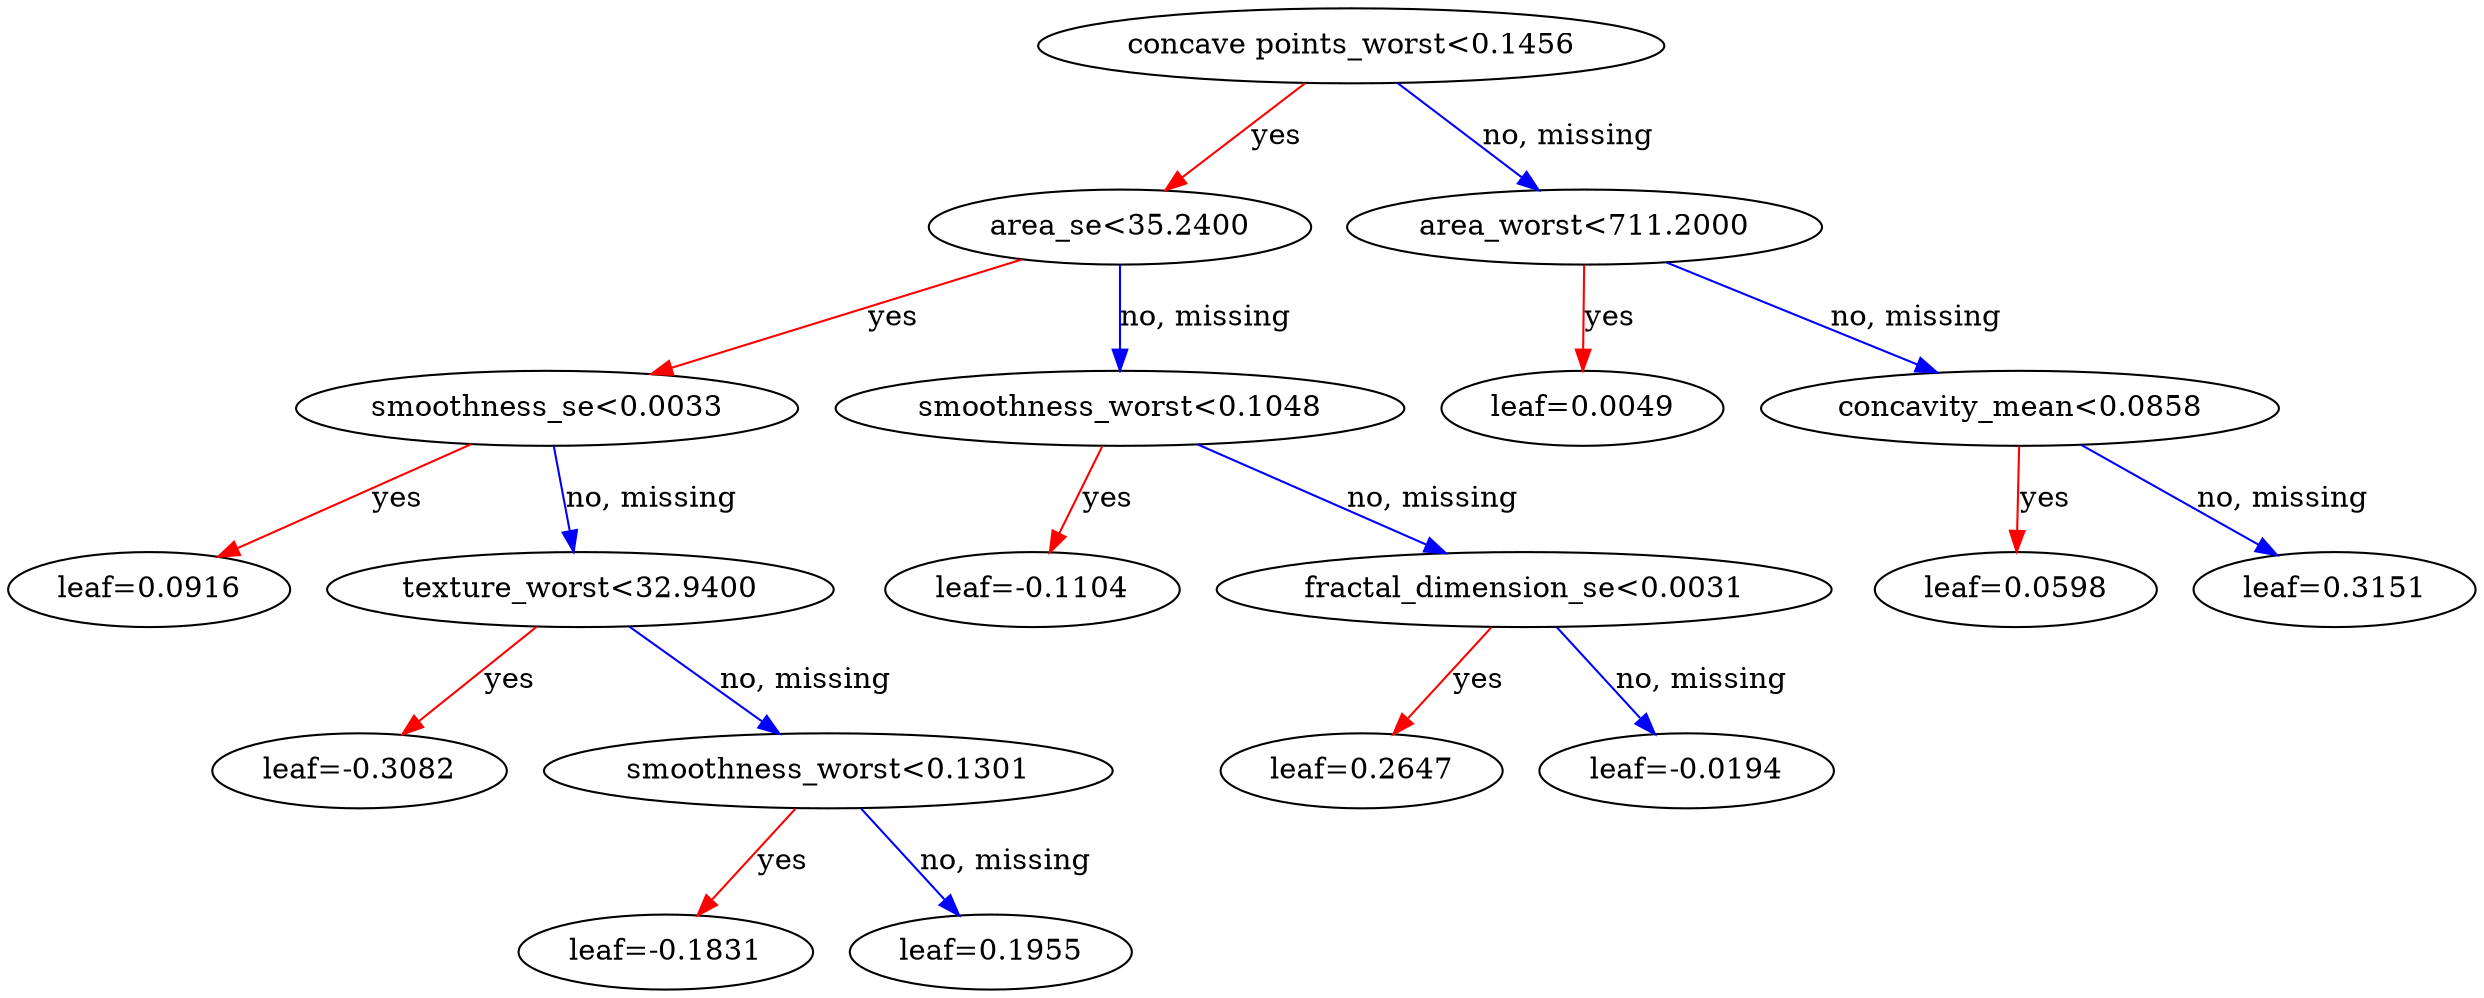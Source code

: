 digraph {
    graph [ rankdir=TB ]
    graph [ rankdir="UD" ]

    0 [ label="concave points_worst<0.1456" ]
    0 -> 1 [label="yes" color="#FF0000"]
    0 -> 2 [label="no, missing" color="#0000FF"]

    1 [ label="area_se<35.2400" ]
    1 -> 3 [label="yes" color="#FF0000"]
    1 -> 4 [label="no, missing" color="#0000FF"]

    3 [ label="smoothness_se<0.0033" ]
    3 -> 7 [label="yes" color="#FF0000"]
    3 -> 8 [label="no, missing" color="#0000FF"]

    7 [ label="leaf=0.0916" ]

    8 [ label="texture_worst<32.9400" ]
    8 -> 13 [label="yes" color="#FF0000"]
    8 -> 14 [label="no, missing" color="#0000FF"]

    13 [ label="leaf=-0.3082" ]

    14 [ label="smoothness_worst<0.1301" ]
    14 -> 17 [label="yes" color="#FF0000"]
    14 -> 18 [label="no, missing" color="#0000FF"]

    17 [ label="leaf=-0.1831" ]

    18 [ label="leaf=0.1955" ]

    4 [ label="smoothness_worst<0.1048" ]
    4 -> 9 [label="yes" color="#FF0000"]
    4 -> 10 [label="no, missing" color="#0000FF"]

    9 [ label="leaf=-0.1104" ]

    10 [ label="fractal_dimension_se<0.0031" ]
    10 -> 15 [label="yes" color="#FF0000"]
    10 -> 16 [label="no, missing" color="#0000FF"]

    15 [ label="leaf=0.2647" ]

    16 [ label="leaf=-0.0194" ]

    2 [ label="area_worst<711.2000" ]
    2 -> 5 [label="yes" color="#FF0000"]
    2 -> 6 [label="no, missing" color="#0000FF"]

    5 [ label="leaf=0.0049" ]

    6 [ label="concavity_mean<0.0858" ]
    6 -> 11 [label="yes" color="#FF0000"]
    6 -> 12 [label="no, missing" color="#0000FF"]

    11 [ label="leaf=0.0598" ]

    12 [ label="leaf=0.3151" ]
}
